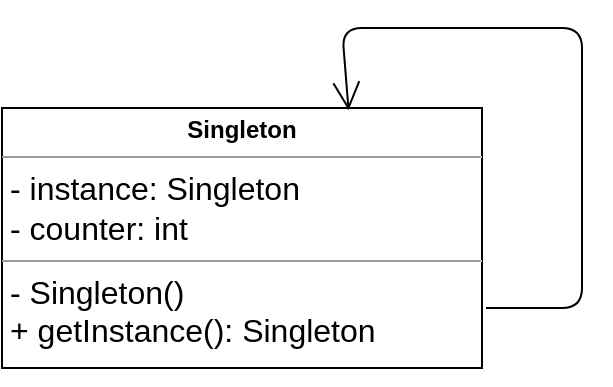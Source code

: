 <mxfile>
    <diagram name="singleton_1" id="-Z52gMzrZzrflX0aPiBJ">
        <mxGraphModel dx="1326" dy="421" grid="1" gridSize="10" guides="1" tooltips="1" connect="1" arrows="1" fold="1" page="1" pageScale="1" pageWidth="827" pageHeight="1169" math="0" shadow="0">
            <root>
                <mxCell id="5Akw9gAnhdAU1XaQ8N-A-0"/>
                <mxCell id="5Akw9gAnhdAU1XaQ8N-A-1" parent="5Akw9gAnhdAU1XaQ8N-A-0"/>
                <mxCell id="5Akw9gAnhdAU1XaQ8N-A-2" value="&lt;p style=&quot;margin: 0px ; margin-top: 4px ; text-align: center&quot;&gt;&lt;font style=&quot;font-size: 12px&quot;&gt;&lt;b&gt;Singleton&lt;/b&gt;&lt;/font&gt;&lt;/p&gt;&lt;hr size=&quot;1&quot;&gt;&lt;p style=&quot;margin: 0px ; margin-left: 4px&quot;&gt;&lt;font size=&quot;3&quot;&gt;- instance: Singleton&lt;/font&gt;&lt;/p&gt;&lt;p style=&quot;margin: 0px ; margin-left: 4px&quot;&gt;&lt;font size=&quot;3&quot;&gt;- counter: int&lt;/font&gt;&lt;/p&gt;&lt;hr size=&quot;1&quot;&gt;&lt;p style=&quot;margin: 0px ; margin-left: 4px&quot;&gt;&lt;font size=&quot;3&quot;&gt;- Singleton&lt;/font&gt;&lt;span style=&quot;font-size: medium&quot;&gt;()&lt;/span&gt;&lt;/p&gt;&lt;p style=&quot;margin: 0px ; margin-left: 4px&quot;&gt;&lt;font size=&quot;3&quot;&gt;+ getInstance(): Singleton&lt;br&gt;&lt;/font&gt;&lt;/p&gt;&lt;p style=&quot;margin: 0px ; margin-left: 4px&quot;&gt;&lt;br&gt;&lt;/p&gt;&lt;p style=&quot;margin: 0px ; margin-left: 4px&quot;&gt;&lt;br&gt;&lt;/p&gt;&lt;p style=&quot;margin: 0px ; margin-left: 4px&quot;&gt;&lt;br&gt;&lt;/p&gt;" style="verticalAlign=top;align=left;overflow=fill;fontSize=12;fontFamily=Helvetica;html=1;" parent="5Akw9gAnhdAU1XaQ8N-A-1" vertex="1">
                    <mxGeometry x="70" y="240" width="240" height="130" as="geometry"/>
                </mxCell>
                <mxCell id="5Akw9gAnhdAU1XaQ8N-A-3" value="" style="endArrow=open;endFill=1;endSize=12;html=1;entryX=0.722;entryY=0.009;entryDx=0;entryDy=0;entryPerimeter=0;" parent="5Akw9gAnhdAU1XaQ8N-A-1" target="5Akw9gAnhdAU1XaQ8N-A-2" edge="1">
                    <mxGeometry width="160" relative="1" as="geometry">
                        <mxPoint x="312" y="340" as="sourcePoint"/>
                        <mxPoint x="200" y="200" as="targetPoint"/>
                        <Array as="points">
                            <mxPoint x="360" y="340"/>
                            <mxPoint x="360" y="200"/>
                            <mxPoint x="240" y="200"/>
                        </Array>
                    </mxGeometry>
                </mxCell>
                <mxCell id="5Akw9gAnhdAU1XaQ8N-A-4" style="edgeStyle=orthogonalEdgeStyle;rounded=0;orthogonalLoop=1;jettySize=auto;html=1;exitX=0.5;exitY=1;exitDx=0;exitDy=0;" parent="5Akw9gAnhdAU1XaQ8N-A-1" source="5Akw9gAnhdAU1XaQ8N-A-2" target="5Akw9gAnhdAU1XaQ8N-A-2" edge="1">
                    <mxGeometry relative="1" as="geometry"/>
                </mxCell>
            </root>
        </mxGraphModel>
    </diagram>
    <diagram name="singleton_2" id="8FmO8vae8uXLd_UL74gF">
        <mxGraphModel dx="1326" dy="421" grid="1" gridSize="10" guides="1" tooltips="1" connect="1" arrows="1" fold="1" page="1" pageScale="1" pageWidth="827" pageHeight="1169" math="0" shadow="0">
            <root>
                <mxCell id="rjKnRlafuyBngDvl9Qdj-0"/>
                <mxCell id="rjKnRlafuyBngDvl9Qdj-1" parent="rjKnRlafuyBngDvl9Qdj-0"/>
                <mxCell id="rjKnRlafuyBngDvl9Qdj-2" value="&lt;p style=&quot;margin: 0px ; margin-top: 4px ; text-align: center&quot;&gt;&lt;font style=&quot;font-size: 12px&quot;&gt;&lt;b&gt;Singleton&lt;/b&gt;&lt;/font&gt;&lt;/p&gt;&lt;hr size=&quot;1&quot;&gt;&lt;p style=&quot;margin: 0px ; margin-left: 4px&quot;&gt;&lt;font size=&quot;3&quot;&gt;- instance: Singleton&lt;/font&gt;&lt;/p&gt;&lt;p style=&quot;margin: 0px ; margin-left: 4px&quot;&gt;&lt;font size=&quot;3&quot;&gt;- counter: int&lt;/font&gt;&lt;/p&gt;&lt;hr size=&quot;1&quot;&gt;&lt;p style=&quot;margin: 0px ; margin-left: 4px&quot;&gt;&lt;font size=&quot;3&quot;&gt;- Singleton&lt;/font&gt;&lt;span style=&quot;font-size: medium&quot;&gt;()&lt;/span&gt;&lt;/p&gt;&lt;p style=&quot;margin: 0px ; margin-left: 4px&quot;&gt;&lt;font size=&quot;3&quot;&gt;+ getInstance(): Singleton&lt;br&gt;&lt;/font&gt;&lt;/p&gt;&lt;p style=&quot;margin: 0px ; margin-left: 4px&quot;&gt;&lt;font size=&quot;3&quot;&gt;+ addValue(int): void&lt;br&gt;&lt;/font&gt;&lt;/p&gt;&lt;p style=&quot;margin: 0px ; margin-left: 4px&quot;&gt;&lt;span style=&quot;font-size: medium&quot;&gt;+ getCounter(): int&lt;/span&gt;&lt;font size=&quot;3&quot;&gt;&lt;br&gt;&lt;/font&gt;&lt;/p&gt;&lt;p style=&quot;margin: 0px ; margin-left: 4px&quot;&gt;&lt;br&gt;&lt;/p&gt;&lt;p style=&quot;margin: 0px ; margin-left: 4px&quot;&gt;&lt;br&gt;&lt;/p&gt;" style="verticalAlign=top;align=left;overflow=fill;fontSize=12;fontFamily=Helvetica;html=1;" parent="rjKnRlafuyBngDvl9Qdj-1" vertex="1">
                    <mxGeometry x="70" y="240" width="240" height="170" as="geometry"/>
                </mxCell>
                <mxCell id="rjKnRlafuyBngDvl9Qdj-3" value="" style="endArrow=open;endFill=1;endSize=12;html=1;entryX=0.722;entryY=0.009;entryDx=0;entryDy=0;entryPerimeter=0;" parent="rjKnRlafuyBngDvl9Qdj-1" target="rjKnRlafuyBngDvl9Qdj-2" edge="1">
                    <mxGeometry width="160" relative="1" as="geometry">
                        <mxPoint x="312" y="380" as="sourcePoint"/>
                        <mxPoint x="200" y="200" as="targetPoint"/>
                        <Array as="points">
                            <mxPoint x="360" y="380"/>
                            <mxPoint x="360" y="200"/>
                            <mxPoint x="240" y="200"/>
                        </Array>
                    </mxGeometry>
                </mxCell>
                <mxCell id="rjKnRlafuyBngDvl9Qdj-4" style="edgeStyle=orthogonalEdgeStyle;rounded=0;orthogonalLoop=1;jettySize=auto;html=1;exitX=0.5;exitY=1;exitDx=0;exitDy=0;" parent="rjKnRlafuyBngDvl9Qdj-1" source="rjKnRlafuyBngDvl9Qdj-2" target="rjKnRlafuyBngDvl9Qdj-2" edge="1">
                    <mxGeometry relative="1" as="geometry"/>
                </mxCell>
            </root>
        </mxGraphModel>
    </diagram>
</mxfile>
